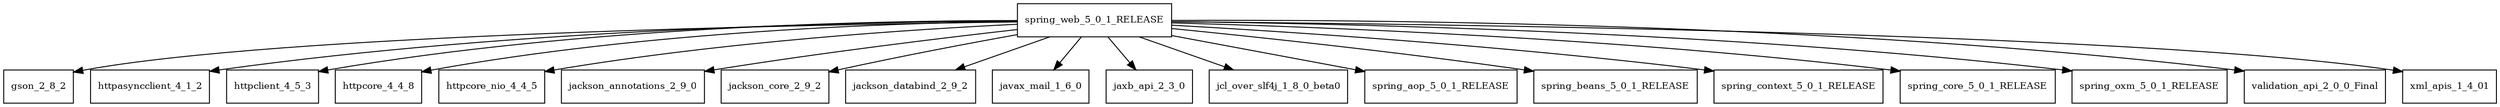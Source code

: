 digraph spring_web_5_0_1_RELEASE_dependencies {
  node [shape = box, fontsize=10.0];
  spring_web_5_0_1_RELEASE -> gson_2_8_2;
  spring_web_5_0_1_RELEASE -> httpasyncclient_4_1_2;
  spring_web_5_0_1_RELEASE -> httpclient_4_5_3;
  spring_web_5_0_1_RELEASE -> httpcore_4_4_8;
  spring_web_5_0_1_RELEASE -> httpcore_nio_4_4_5;
  spring_web_5_0_1_RELEASE -> jackson_annotations_2_9_0;
  spring_web_5_0_1_RELEASE -> jackson_core_2_9_2;
  spring_web_5_0_1_RELEASE -> jackson_databind_2_9_2;
  spring_web_5_0_1_RELEASE -> javax_mail_1_6_0;
  spring_web_5_0_1_RELEASE -> jaxb_api_2_3_0;
  spring_web_5_0_1_RELEASE -> jcl_over_slf4j_1_8_0_beta0;
  spring_web_5_0_1_RELEASE -> spring_aop_5_0_1_RELEASE;
  spring_web_5_0_1_RELEASE -> spring_beans_5_0_1_RELEASE;
  spring_web_5_0_1_RELEASE -> spring_context_5_0_1_RELEASE;
  spring_web_5_0_1_RELEASE -> spring_core_5_0_1_RELEASE;
  spring_web_5_0_1_RELEASE -> spring_oxm_5_0_1_RELEASE;
  spring_web_5_0_1_RELEASE -> validation_api_2_0_0_Final;
  spring_web_5_0_1_RELEASE -> xml_apis_1_4_01;
}
